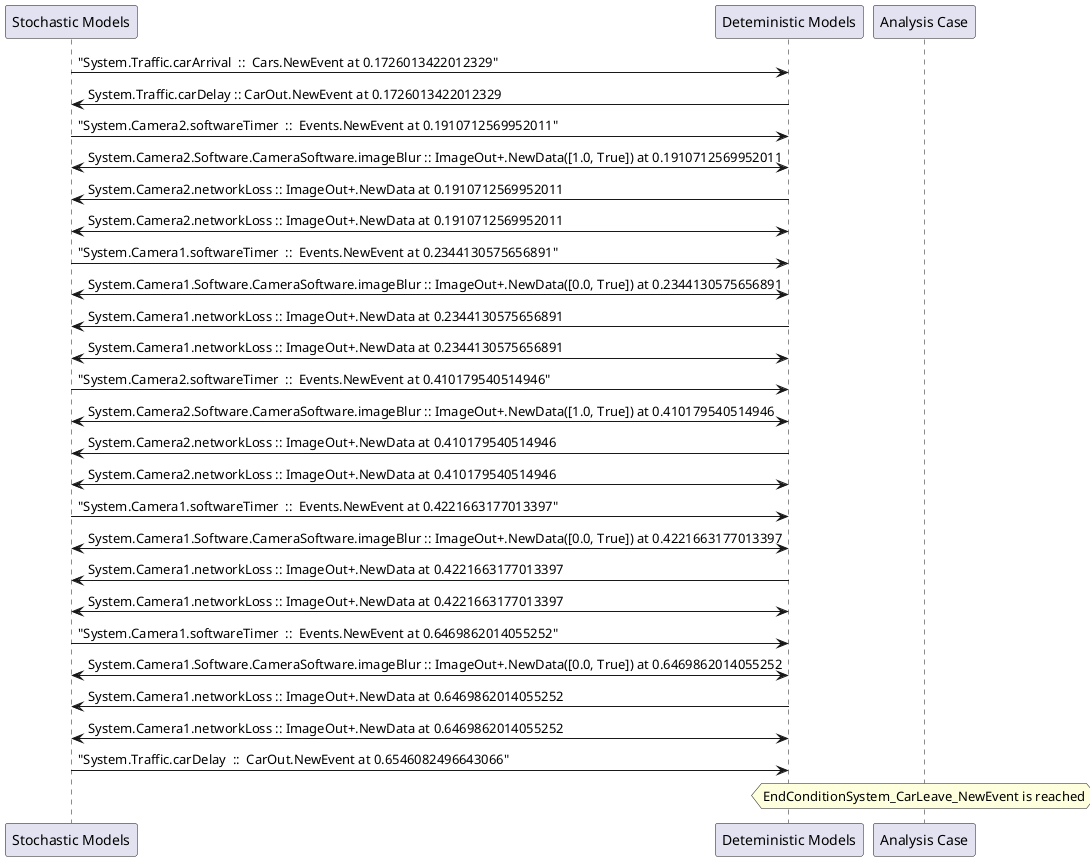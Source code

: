 
	@startuml
	participant "Stochastic Models" as stochmodel
	participant "Deteministic Models" as detmodel
	participant "Analysis Case" as analysis
	{23417_stop} stochmodel -> detmodel : "System.Traffic.carArrival  ::  Cars.NewEvent at 0.1726013422012329"
{23422_start} detmodel -> stochmodel : System.Traffic.carDelay :: CarOut.NewEvent at 0.1726013422012329
{23402_stop} stochmodel -> detmodel : "System.Camera2.softwareTimer  ::  Events.NewEvent at 0.1910712569952011"
detmodel <-> stochmodel : System.Camera2.Software.CameraSoftware.imageBlur :: ImageOut+.NewData([1.0, True]) at 0.1910712569952011
detmodel -> stochmodel : System.Camera2.networkLoss :: ImageOut+.NewData at 0.1910712569952011
detmodel <-> stochmodel : System.Camera2.networkLoss :: ImageOut+.NewData at 0.1910712569952011
{23387_stop} stochmodel -> detmodel : "System.Camera1.softwareTimer  ::  Events.NewEvent at 0.2344130575656891"
detmodel <-> stochmodel : System.Camera1.Software.CameraSoftware.imageBlur :: ImageOut+.NewData([0.0, True]) at 0.2344130575656891
detmodel -> stochmodel : System.Camera1.networkLoss :: ImageOut+.NewData at 0.2344130575656891
detmodel <-> stochmodel : System.Camera1.networkLoss :: ImageOut+.NewData at 0.2344130575656891
{23403_stop} stochmodel -> detmodel : "System.Camera2.softwareTimer  ::  Events.NewEvent at 0.410179540514946"
detmodel <-> stochmodel : System.Camera2.Software.CameraSoftware.imageBlur :: ImageOut+.NewData([1.0, True]) at 0.410179540514946
detmodel -> stochmodel : System.Camera2.networkLoss :: ImageOut+.NewData at 0.410179540514946
detmodel <-> stochmodel : System.Camera2.networkLoss :: ImageOut+.NewData at 0.410179540514946
{23388_stop} stochmodel -> detmodel : "System.Camera1.softwareTimer  ::  Events.NewEvent at 0.4221663177013397"
detmodel <-> stochmodel : System.Camera1.Software.CameraSoftware.imageBlur :: ImageOut+.NewData([0.0, True]) at 0.4221663177013397
detmodel -> stochmodel : System.Camera1.networkLoss :: ImageOut+.NewData at 0.4221663177013397
detmodel <-> stochmodel : System.Camera1.networkLoss :: ImageOut+.NewData at 0.4221663177013397
{23389_stop} stochmodel -> detmodel : "System.Camera1.softwareTimer  ::  Events.NewEvent at 0.6469862014055252"
detmodel <-> stochmodel : System.Camera1.Software.CameraSoftware.imageBlur :: ImageOut+.NewData([0.0, True]) at 0.6469862014055252
detmodel -> stochmodel : System.Camera1.networkLoss :: ImageOut+.NewData at 0.6469862014055252
detmodel <-> stochmodel : System.Camera1.networkLoss :: ImageOut+.NewData at 0.6469862014055252
{23422_stop} stochmodel -> detmodel : "System.Traffic.carDelay  ::  CarOut.NewEvent at 0.6546082496643066"
{23422_start} <-> {23422_stop} : delay
hnote over analysis 
EndConditionSystem_CarLeave_NewEvent is reached
endnote
@enduml